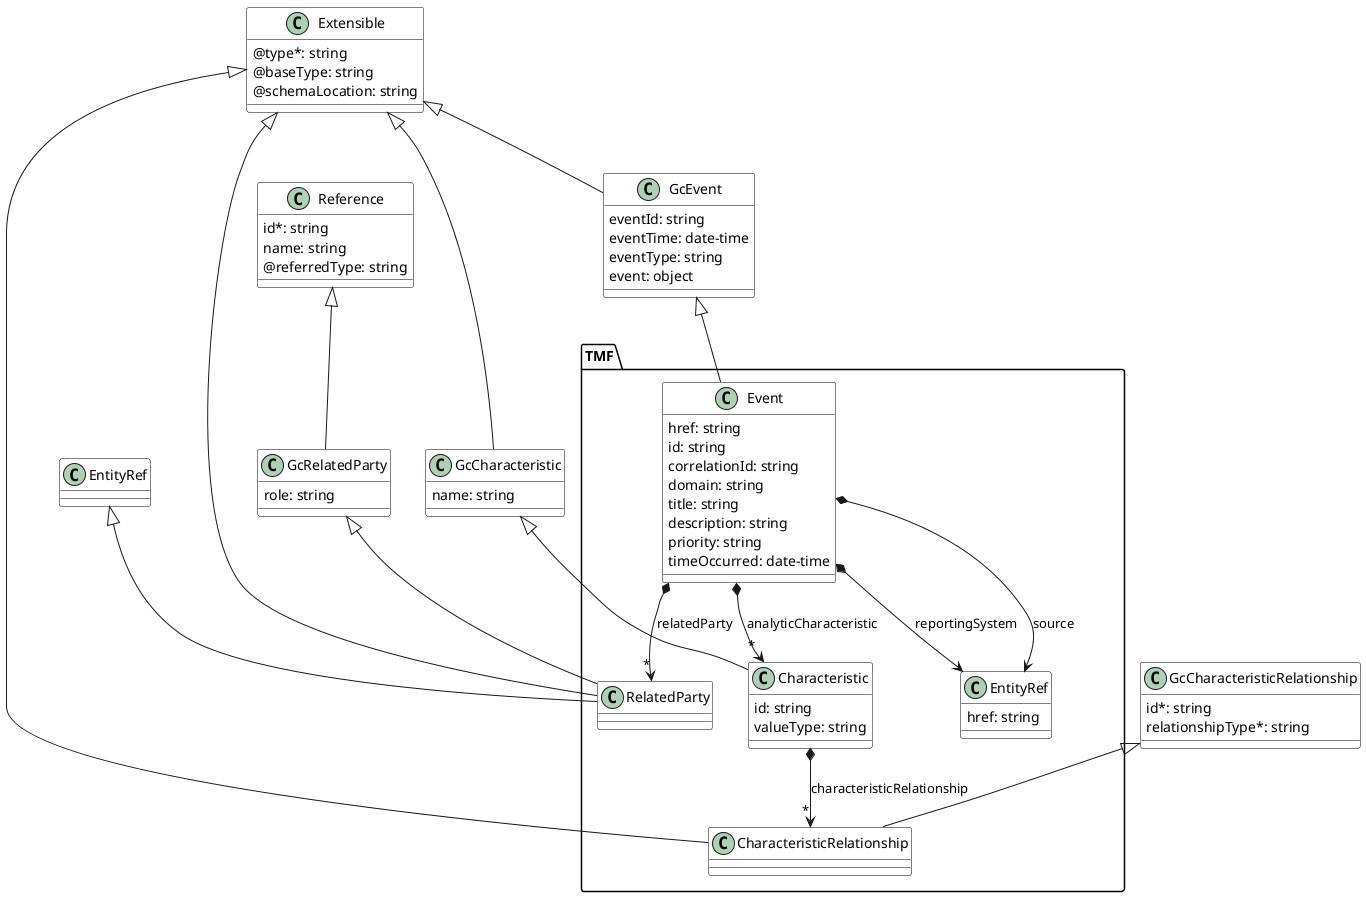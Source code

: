@startuml
skinparam {
    ClassBackgroundColor White
    ClassBorderColor Black
}

class GcEvent {

    eventId: string
    eventTime: date-time
    eventType: string
    event: object
}
Extensible <|-- GcEvent



class Extensible {

    @type*: string
    @baseType: string
    @schemaLocation: string
}



class TMF.CharacteristicRelationship {

}
Extensible <|-- TMF.CharacteristicRelationship
GcCharacteristicRelationship <|-- TMF.CharacteristicRelationship



class GcRelatedParty {

    role: string
}
Reference <|-- GcRelatedParty



class Reference {

    id*: string
    name: string
    @referredType: string
}



class TMF.Characteristic {

    id: string
    valueType: string
}
GcCharacteristic <|-- TMF.Characteristic

TMF.Characteristic *-->"*" TMF.CharacteristicRelationship : characteristicRelationship


class GcCharacteristicRelationship {

    id*: string
    relationshipType*: string
}



class TMF.RelatedParty {

}
Extensible <|-- TMF.RelatedParty
GcRelatedParty <|-- TMF.RelatedParty
EntityRef <|-- TMF.RelatedParty



class TMF.Event {

    href: string
    id: string
    correlationId: string
    domain: string
    title: string
    description: string
    priority: string
    timeOccurred: date-time
}
GcEvent <|-- TMF.Event

TMF.Event *--> TMF.EntityRef : source
TMF.Event *--> TMF.EntityRef : reportingSystem
TMF.Event *-->"*" TMF.RelatedParty : relatedParty
TMF.Event *-->"*" TMF.Characteristic : analyticCharacteristic


class TMF.EntityRef {

    href: string
}



class GcCharacteristic {

    name: string
}
Extensible <|-- GcCharacteristic



@enduml
